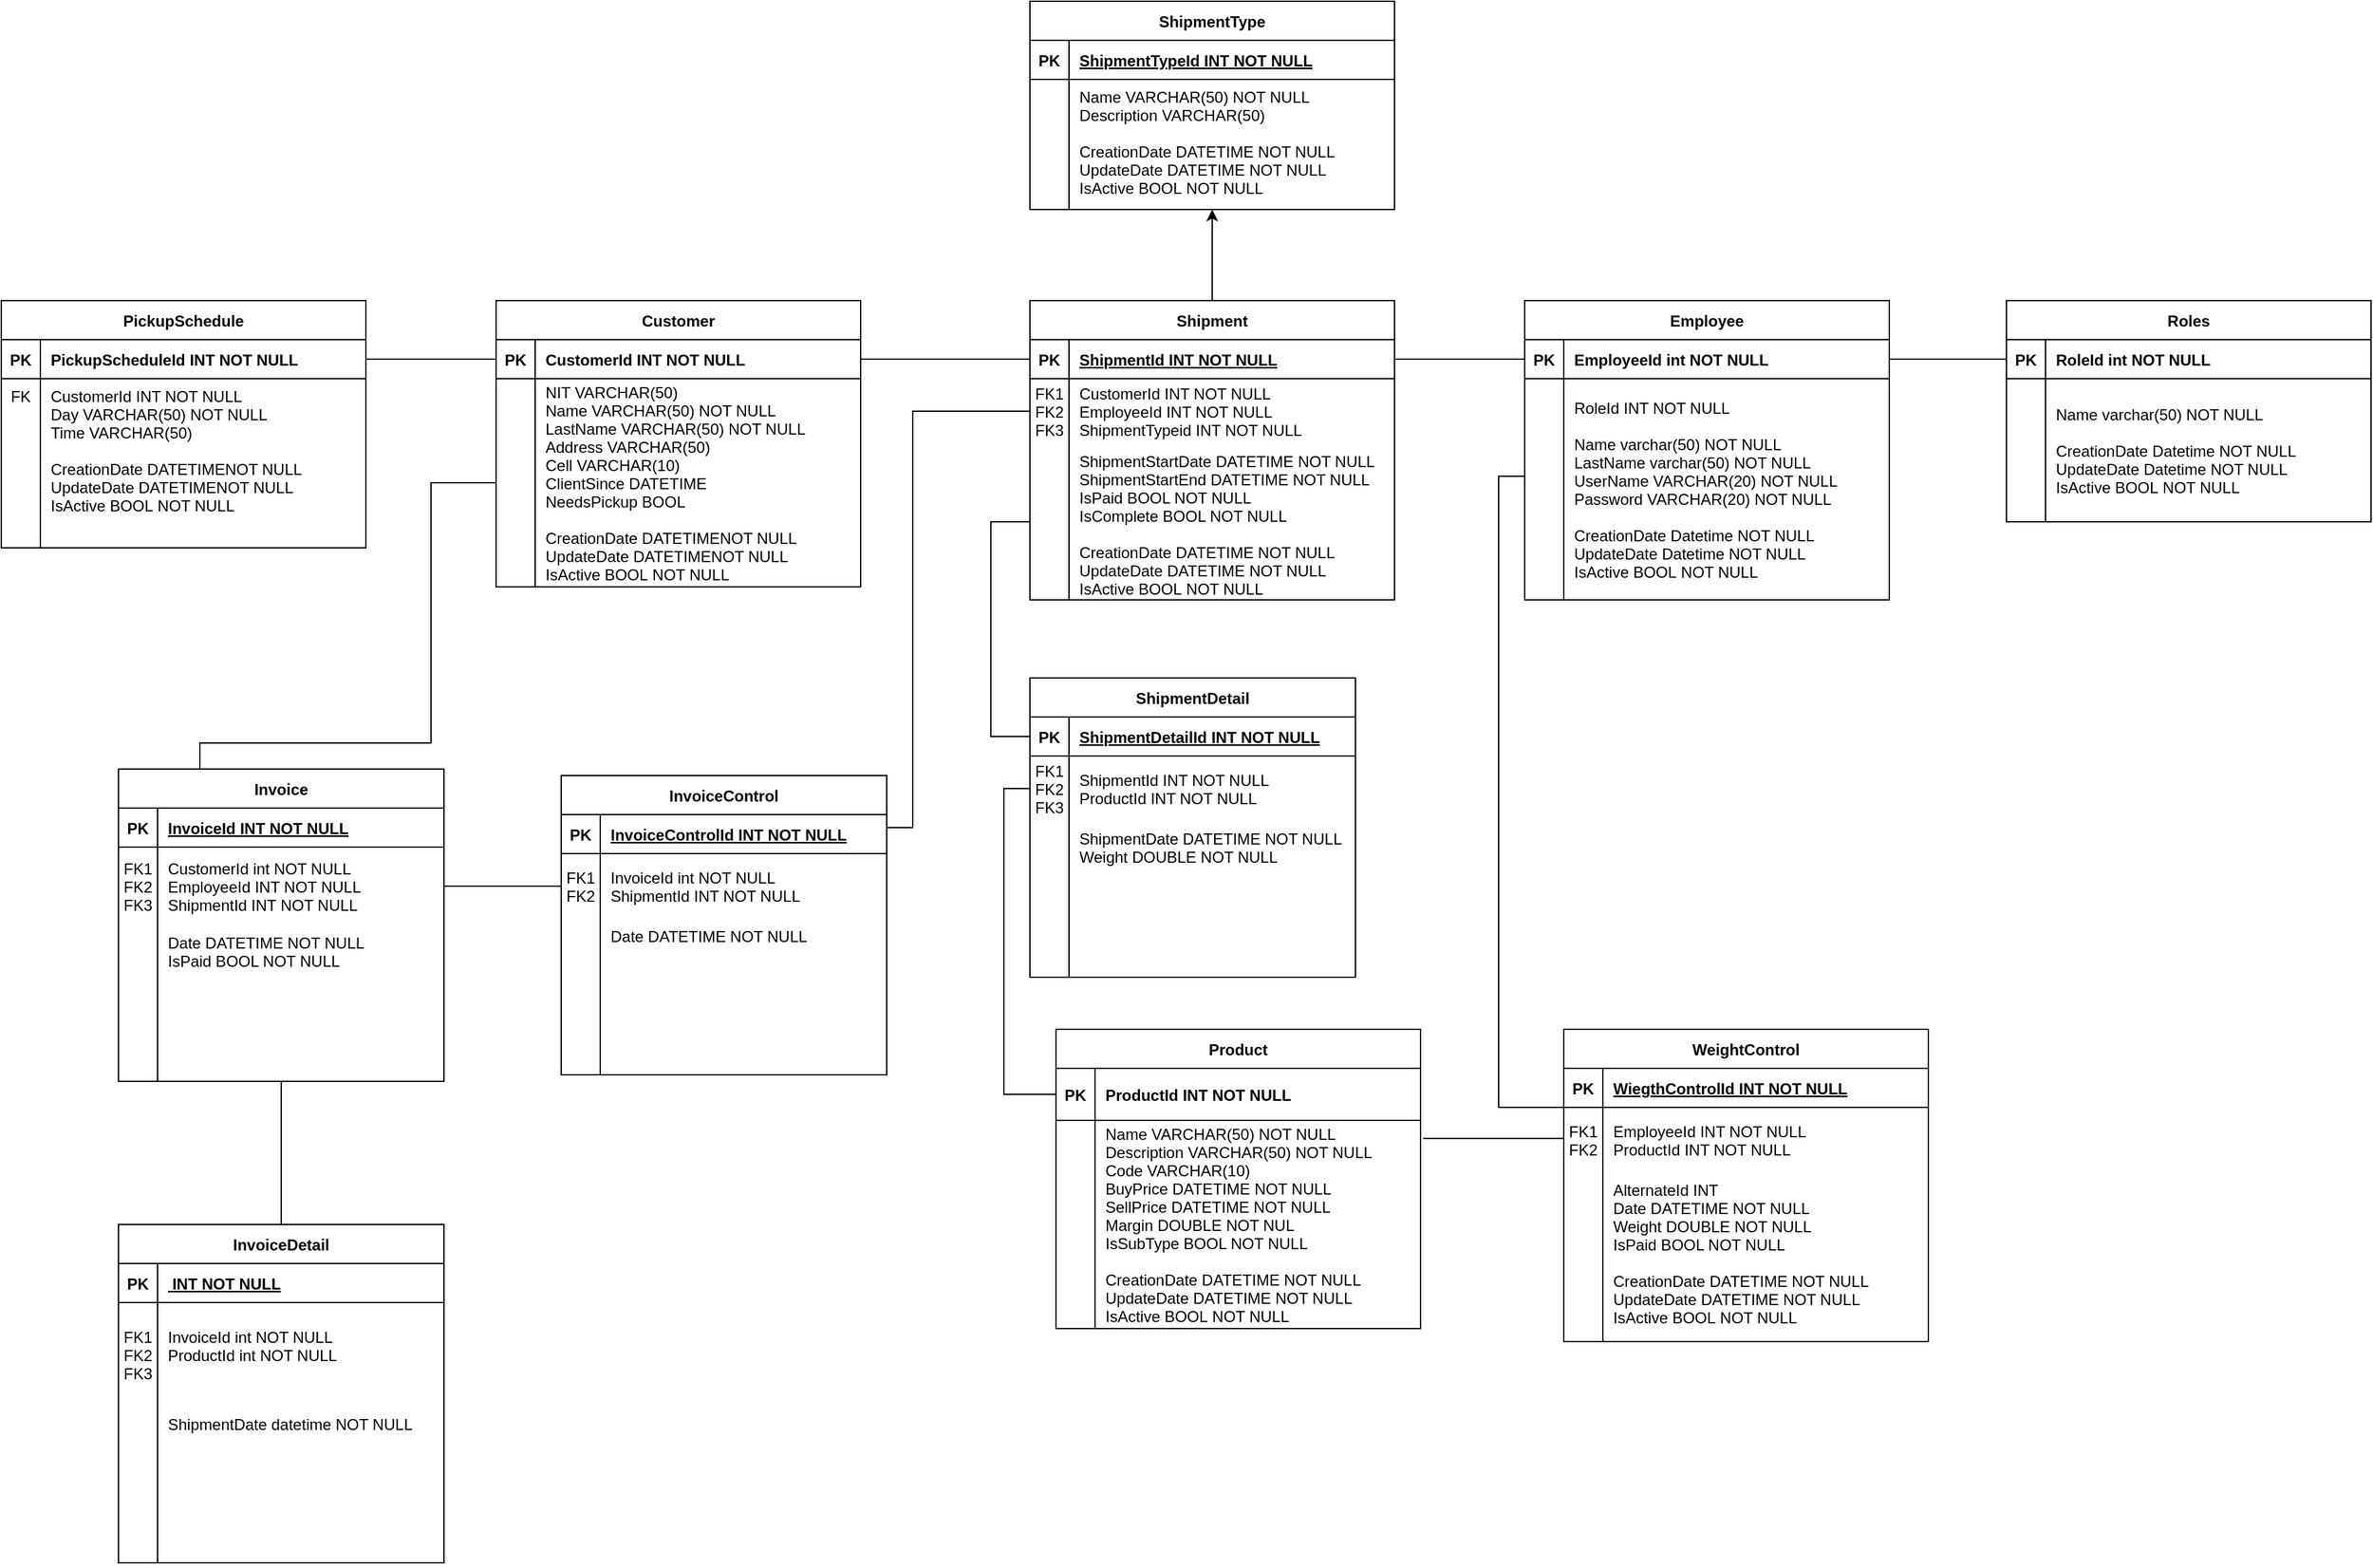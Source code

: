 <mxfile version="23.1.5" type="device">
  <diagram id="R2lEEEUBdFMjLlhIrx00" name="Page-1">
    <mxGraphModel dx="2284" dy="1838" grid="1" gridSize="10" guides="1" tooltips="1" connect="1" arrows="1" fold="1" page="1" pageScale="1" pageWidth="850" pageHeight="1100" math="0" shadow="0" extFonts="Permanent Marker^https://fonts.googleapis.com/css?family=Permanent+Marker">
      <root>
        <mxCell id="0" />
        <mxCell id="1" parent="0" />
        <mxCell id="C-vyLk0tnHw3VtMMgP7b-1" value="" style="edgeStyle=orthogonalEdgeStyle;endArrow=none;startArrow=none;endFill=0;startFill=0;entryX=0;entryY=0.5;entryDx=0;entryDy=0;rounded=0;exitX=1;exitY=0.5;exitDx=0;exitDy=0;" parent="1" source="C-vyLk0tnHw3VtMMgP7b-24" target="C-vyLk0tnHw3VtMMgP7b-14" edge="1">
          <mxGeometry width="100" height="100" relative="1" as="geometry">
            <mxPoint x="350" y="125" as="sourcePoint" />
            <mxPoint x="450" y="195" as="targetPoint" />
          </mxGeometry>
        </mxCell>
        <mxCell id="gQrmxajnOx5zgBlkdplH-11" value="" style="edgeStyle=orthogonalEdgeStyle;rounded=0;orthogonalLoop=1;jettySize=auto;html=1;" parent="1" source="C-vyLk0tnHw3VtMMgP7b-13" target="gQrmxajnOx5zgBlkdplH-1" edge="1">
          <mxGeometry relative="1" as="geometry" />
        </mxCell>
        <mxCell id="C-vyLk0tnHw3VtMMgP7b-13" value="Shipment" style="shape=table;startSize=30;container=1;collapsible=1;childLayout=tableLayout;fixedRows=1;rowLines=0;fontStyle=1;align=center;resizeLast=1;" parent="1" vertex="1">
          <mxGeometry x="490" y="80" width="280" height="230" as="geometry" />
        </mxCell>
        <mxCell id="C-vyLk0tnHw3VtMMgP7b-14" value="" style="shape=partialRectangle;collapsible=0;dropTarget=0;pointerEvents=0;fillColor=none;points=[[0,0.5],[1,0.5]];portConstraint=eastwest;top=0;left=0;right=0;bottom=1;" parent="C-vyLk0tnHw3VtMMgP7b-13" vertex="1">
          <mxGeometry y="30" width="280" height="30" as="geometry" />
        </mxCell>
        <mxCell id="C-vyLk0tnHw3VtMMgP7b-15" value="PK" style="shape=partialRectangle;overflow=hidden;connectable=0;fillColor=none;top=0;left=0;bottom=0;right=0;fontStyle=1;" parent="C-vyLk0tnHw3VtMMgP7b-14" vertex="1">
          <mxGeometry width="30" height="30" as="geometry">
            <mxRectangle width="30" height="30" as="alternateBounds" />
          </mxGeometry>
        </mxCell>
        <mxCell id="C-vyLk0tnHw3VtMMgP7b-16" value="ShipmentId INT NOT NULL " style="shape=partialRectangle;overflow=hidden;connectable=0;fillColor=none;top=0;left=0;bottom=0;right=0;align=left;spacingLeft=6;fontStyle=5;" parent="C-vyLk0tnHw3VtMMgP7b-14" vertex="1">
          <mxGeometry x="30" width="250" height="30" as="geometry">
            <mxRectangle width="250" height="30" as="alternateBounds" />
          </mxGeometry>
        </mxCell>
        <mxCell id="C-vyLk0tnHw3VtMMgP7b-17" value="" style="shape=partialRectangle;collapsible=0;dropTarget=0;pointerEvents=0;fillColor=none;points=[[0,0.5],[1,0.5]];portConstraint=eastwest;top=0;left=0;right=0;bottom=0;" parent="C-vyLk0tnHw3VtMMgP7b-13" vertex="1">
          <mxGeometry y="60" width="280" height="50" as="geometry" />
        </mxCell>
        <mxCell id="C-vyLk0tnHw3VtMMgP7b-18" value="FK1&#xa;FK2&#xa;FK3" style="shape=partialRectangle;overflow=hidden;connectable=0;fillColor=none;top=0;left=0;bottom=0;right=0;" parent="C-vyLk0tnHw3VtMMgP7b-17" vertex="1">
          <mxGeometry width="30" height="50" as="geometry">
            <mxRectangle width="30" height="50" as="alternateBounds" />
          </mxGeometry>
        </mxCell>
        <mxCell id="C-vyLk0tnHw3VtMMgP7b-19" value="CustomerId INT NOT NULL&#xa;EmployeeId INT NOT NULL&#xa;ShipmentTypeid INT NOT NULL" style="shape=partialRectangle;overflow=hidden;connectable=0;fillColor=none;top=0;left=0;bottom=0;right=0;align=left;spacingLeft=6;" parent="C-vyLk0tnHw3VtMMgP7b-17" vertex="1">
          <mxGeometry x="30" width="250" height="50" as="geometry">
            <mxRectangle width="250" height="50" as="alternateBounds" />
          </mxGeometry>
        </mxCell>
        <mxCell id="C-vyLk0tnHw3VtMMgP7b-20" value="" style="shape=partialRectangle;collapsible=0;dropTarget=0;pointerEvents=0;fillColor=none;points=[[0,0.5],[1,0.5]];portConstraint=eastwest;top=0;left=0;right=0;bottom=0;" parent="C-vyLk0tnHw3VtMMgP7b-13" vertex="1">
          <mxGeometry y="110" width="280" height="120" as="geometry" />
        </mxCell>
        <mxCell id="C-vyLk0tnHw3VtMMgP7b-21" value="" style="shape=partialRectangle;overflow=hidden;connectable=0;fillColor=none;top=0;left=0;bottom=0;right=0;" parent="C-vyLk0tnHw3VtMMgP7b-20" vertex="1">
          <mxGeometry width="30" height="120" as="geometry">
            <mxRectangle width="30" height="120" as="alternateBounds" />
          </mxGeometry>
        </mxCell>
        <mxCell id="C-vyLk0tnHw3VtMMgP7b-22" value="ShipmentStartDate DATETIME NOT NULL&#xa;ShipmentStartEnd DATETIME NOT NULL&#xa;IsPaid BOOL NOT NULL&#xa;IsComplete BOOL NOT NULL&#xa;&#xa;CreationDate DATETIME NOT NULL&#xa;UpdateDate DATETIME NOT NULL&#xa;IsActive BOOL NOT NULL&#xa;" style="shape=partialRectangle;overflow=hidden;connectable=0;fillColor=none;top=0;left=0;bottom=0;right=0;align=left;spacingLeft=6;verticalAlign=top;" parent="C-vyLk0tnHw3VtMMgP7b-20" vertex="1">
          <mxGeometry x="30" width="250" height="120" as="geometry">
            <mxRectangle width="250" height="120" as="alternateBounds" />
          </mxGeometry>
        </mxCell>
        <mxCell id="C-vyLk0tnHw3VtMMgP7b-23" value="Customer" style="shape=table;startSize=30;container=1;collapsible=1;childLayout=tableLayout;fixedRows=1;rowLines=0;fontStyle=1;align=center;resizeLast=1;" parent="1" vertex="1">
          <mxGeometry x="80" y="80" width="280" height="220" as="geometry" />
        </mxCell>
        <mxCell id="C-vyLk0tnHw3VtMMgP7b-24" value="" style="shape=partialRectangle;collapsible=0;dropTarget=0;pointerEvents=0;fillColor=none;points=[[0,0.5],[1,0.5]];portConstraint=eastwest;top=0;left=0;right=0;bottom=1;" parent="C-vyLk0tnHw3VtMMgP7b-23" vertex="1">
          <mxGeometry y="30" width="280" height="30" as="geometry" />
        </mxCell>
        <mxCell id="C-vyLk0tnHw3VtMMgP7b-25" value="PK" style="shape=partialRectangle;overflow=hidden;connectable=0;fillColor=none;top=0;left=0;bottom=0;right=0;fontStyle=1;" parent="C-vyLk0tnHw3VtMMgP7b-24" vertex="1">
          <mxGeometry width="30" height="30" as="geometry">
            <mxRectangle width="30" height="30" as="alternateBounds" />
          </mxGeometry>
        </mxCell>
        <mxCell id="C-vyLk0tnHw3VtMMgP7b-26" value="CustomerId INT NOT NULL" style="shape=partialRectangle;overflow=hidden;connectable=0;fillColor=none;top=0;left=0;bottom=0;right=0;align=left;spacingLeft=6;fontStyle=1;" parent="C-vyLk0tnHw3VtMMgP7b-24" vertex="1">
          <mxGeometry x="30" width="250" height="30" as="geometry">
            <mxRectangle width="250" height="30" as="alternateBounds" />
          </mxGeometry>
        </mxCell>
        <mxCell id="C-vyLk0tnHw3VtMMgP7b-27" value="" style="shape=partialRectangle;collapsible=0;dropTarget=0;pointerEvents=0;fillColor=none;points=[[0,0.5],[1,0.5]];portConstraint=eastwest;top=0;left=0;right=0;bottom=0;" parent="C-vyLk0tnHw3VtMMgP7b-23" vertex="1">
          <mxGeometry y="60" width="280" height="160" as="geometry" />
        </mxCell>
        <mxCell id="C-vyLk0tnHw3VtMMgP7b-28" value="" style="shape=partialRectangle;overflow=hidden;connectable=0;fillColor=none;top=0;left=0;bottom=0;right=0;" parent="C-vyLk0tnHw3VtMMgP7b-27" vertex="1">
          <mxGeometry width="30" height="160" as="geometry">
            <mxRectangle width="30" height="160" as="alternateBounds" />
          </mxGeometry>
        </mxCell>
        <mxCell id="C-vyLk0tnHw3VtMMgP7b-29" value="NIT VARCHAR(50) &#xa;Name VARCHAR(50) NOT NULL&#xa;LastName VARCHAR(50) NOT NULL&#xa;Address VARCHAR(50)&#xa;Cell VARCHAR(10)&#xa;ClientSince DATETIME&#xa;NeedsPickup BOOL&#xa;&#xa;CreationDate DATETIMENOT NULL&#xa;UpdateDate DATETIMENOT NULL&#xa;IsActive BOOL NOT NULL" style="shape=partialRectangle;overflow=hidden;connectable=0;fillColor=none;top=0;left=0;bottom=0;right=0;align=left;spacingLeft=6;" parent="C-vyLk0tnHw3VtMMgP7b-27" vertex="1">
          <mxGeometry x="30" width="250" height="160" as="geometry">
            <mxRectangle width="250" height="160" as="alternateBounds" />
          </mxGeometry>
        </mxCell>
        <mxCell id="TBNXCPiiPRnQF1iPvxt9-2" value="ShipmentDetail" style="shape=table;startSize=30;container=1;collapsible=1;childLayout=tableLayout;fixedRows=1;rowLines=0;fontStyle=1;align=center;resizeLast=1;" parent="1" vertex="1">
          <mxGeometry x="490" y="370" width="250" height="230" as="geometry" />
        </mxCell>
        <mxCell id="TBNXCPiiPRnQF1iPvxt9-3" value="" style="shape=partialRectangle;collapsible=0;dropTarget=0;pointerEvents=0;fillColor=none;points=[[0,0.5],[1,0.5]];portConstraint=eastwest;top=0;left=0;right=0;bottom=1;" parent="TBNXCPiiPRnQF1iPvxt9-2" vertex="1">
          <mxGeometry y="30" width="250" height="30" as="geometry" />
        </mxCell>
        <mxCell id="TBNXCPiiPRnQF1iPvxt9-4" value="PK" style="shape=partialRectangle;overflow=hidden;connectable=0;fillColor=none;top=0;left=0;bottom=0;right=0;fontStyle=1;" parent="TBNXCPiiPRnQF1iPvxt9-3" vertex="1">
          <mxGeometry width="30" height="30" as="geometry">
            <mxRectangle width="30" height="30" as="alternateBounds" />
          </mxGeometry>
        </mxCell>
        <mxCell id="TBNXCPiiPRnQF1iPvxt9-5" value="ShipmentDetailId INT NOT NULL " style="shape=partialRectangle;overflow=hidden;connectable=0;fillColor=none;top=0;left=0;bottom=0;right=0;align=left;spacingLeft=6;fontStyle=5;" parent="TBNXCPiiPRnQF1iPvxt9-3" vertex="1">
          <mxGeometry x="30" width="220" height="30" as="geometry">
            <mxRectangle width="220" height="30" as="alternateBounds" />
          </mxGeometry>
        </mxCell>
        <mxCell id="TBNXCPiiPRnQF1iPvxt9-6" value="" style="shape=partialRectangle;collapsible=0;dropTarget=0;pointerEvents=0;fillColor=none;points=[[0,0.5],[1,0.5]];portConstraint=eastwest;top=0;left=0;right=0;bottom=0;" parent="TBNXCPiiPRnQF1iPvxt9-2" vertex="1">
          <mxGeometry y="60" width="250" height="50" as="geometry" />
        </mxCell>
        <mxCell id="TBNXCPiiPRnQF1iPvxt9-7" value="FK1&#xa;FK2&#xa;FK3" style="shape=partialRectangle;overflow=hidden;connectable=0;fillColor=none;top=0;left=0;bottom=0;right=0;" parent="TBNXCPiiPRnQF1iPvxt9-6" vertex="1">
          <mxGeometry width="30" height="50" as="geometry">
            <mxRectangle width="30" height="50" as="alternateBounds" />
          </mxGeometry>
        </mxCell>
        <mxCell id="TBNXCPiiPRnQF1iPvxt9-8" value="ShipmentId INT NOT NULL&#xa;ProductId INT NOT NULL" style="shape=partialRectangle;overflow=hidden;connectable=0;fillColor=none;top=0;left=0;bottom=0;right=0;align=left;spacingLeft=6;" parent="TBNXCPiiPRnQF1iPvxt9-6" vertex="1">
          <mxGeometry x="30" width="220" height="50" as="geometry">
            <mxRectangle width="220" height="50" as="alternateBounds" />
          </mxGeometry>
        </mxCell>
        <mxCell id="TBNXCPiiPRnQF1iPvxt9-9" value="" style="shape=partialRectangle;collapsible=0;dropTarget=0;pointerEvents=0;fillColor=none;points=[[0,0.5],[1,0.5]];portConstraint=eastwest;top=0;left=0;right=0;bottom=0;" parent="TBNXCPiiPRnQF1iPvxt9-2" vertex="1">
          <mxGeometry y="110" width="250" height="120" as="geometry" />
        </mxCell>
        <mxCell id="TBNXCPiiPRnQF1iPvxt9-10" value="" style="shape=partialRectangle;overflow=hidden;connectable=0;fillColor=none;top=0;left=0;bottom=0;right=0;" parent="TBNXCPiiPRnQF1iPvxt9-9" vertex="1">
          <mxGeometry width="30" height="120" as="geometry">
            <mxRectangle width="30" height="120" as="alternateBounds" />
          </mxGeometry>
        </mxCell>
        <mxCell id="TBNXCPiiPRnQF1iPvxt9-11" value="ShipmentDate DATETIME NOT NULL&#xa;Weight DOUBLE NOT NULL" style="shape=partialRectangle;overflow=hidden;connectable=0;fillColor=none;top=0;left=0;bottom=0;right=0;align=left;spacingLeft=6;verticalAlign=top;" parent="TBNXCPiiPRnQF1iPvxt9-9" vertex="1">
          <mxGeometry x="30" width="220" height="120" as="geometry">
            <mxRectangle width="220" height="120" as="alternateBounds" />
          </mxGeometry>
        </mxCell>
        <mxCell id="TBNXCPiiPRnQF1iPvxt9-12" value="Product" style="shape=table;startSize=30;container=1;collapsible=1;childLayout=tableLayout;fixedRows=1;rowLines=0;fontStyle=1;align=center;resizeLast=1;" parent="1" vertex="1">
          <mxGeometry x="510" y="640" width="280" height="230" as="geometry" />
        </mxCell>
        <mxCell id="TBNXCPiiPRnQF1iPvxt9-13" value="" style="shape=partialRectangle;collapsible=0;dropTarget=0;pointerEvents=0;fillColor=none;points=[[0,0.5],[1,0.5]];portConstraint=eastwest;top=0;left=0;right=0;bottom=1;" parent="TBNXCPiiPRnQF1iPvxt9-12" vertex="1">
          <mxGeometry y="30" width="280" height="40" as="geometry" />
        </mxCell>
        <mxCell id="TBNXCPiiPRnQF1iPvxt9-14" value="PK" style="shape=partialRectangle;overflow=hidden;connectable=0;fillColor=none;top=0;left=0;bottom=0;right=0;fontStyle=1;" parent="TBNXCPiiPRnQF1iPvxt9-13" vertex="1">
          <mxGeometry width="30" height="40" as="geometry">
            <mxRectangle width="30" height="40" as="alternateBounds" />
          </mxGeometry>
        </mxCell>
        <mxCell id="TBNXCPiiPRnQF1iPvxt9-15" value="ProductId INT NOT NULL" style="shape=partialRectangle;overflow=hidden;connectable=0;fillColor=none;top=0;left=0;bottom=0;right=0;align=left;spacingLeft=6;fontStyle=1;" parent="TBNXCPiiPRnQF1iPvxt9-13" vertex="1">
          <mxGeometry x="30" width="250" height="40" as="geometry">
            <mxRectangle width="250" height="40" as="alternateBounds" />
          </mxGeometry>
        </mxCell>
        <mxCell id="TBNXCPiiPRnQF1iPvxt9-16" value="" style="shape=partialRectangle;collapsible=0;dropTarget=0;pointerEvents=0;fillColor=none;points=[[0,0.5],[1,0.5]];portConstraint=eastwest;top=0;left=0;right=0;bottom=0;" parent="TBNXCPiiPRnQF1iPvxt9-12" vertex="1">
          <mxGeometry y="70" width="280" height="160" as="geometry" />
        </mxCell>
        <mxCell id="TBNXCPiiPRnQF1iPvxt9-17" value="" style="shape=partialRectangle;overflow=hidden;connectable=0;fillColor=none;top=0;left=0;bottom=0;right=0;" parent="TBNXCPiiPRnQF1iPvxt9-16" vertex="1">
          <mxGeometry width="30" height="160" as="geometry">
            <mxRectangle width="30" height="160" as="alternateBounds" />
          </mxGeometry>
        </mxCell>
        <mxCell id="TBNXCPiiPRnQF1iPvxt9-18" value="Name VARCHAR(50) NOT NULL&#xa;Description VARCHAR(50) NOT NULL&#xa;Code VARCHAR(10)&#xa;BuyPrice DATETIME NOT NULL&#xa;SellPrice DATETIME NOT NULL&#xa;Margin DOUBLE NOT NUL&#xa;IsSubType BOOL NOT NULL&#xa;&#xa;CreationDate DATETIME NOT NULL&#xa;UpdateDate DATETIME NOT NULL&#xa;IsActive BOOL NOT NULL" style="shape=partialRectangle;overflow=hidden;connectable=0;fillColor=none;top=0;left=0;bottom=0;right=0;align=left;spacingLeft=6;" parent="TBNXCPiiPRnQF1iPvxt9-16" vertex="1">
          <mxGeometry x="30" width="250" height="160" as="geometry">
            <mxRectangle width="250" height="160" as="alternateBounds" />
          </mxGeometry>
        </mxCell>
        <mxCell id="TBNXCPiiPRnQF1iPvxt9-29" value="Employee" style="shape=table;startSize=30;container=1;collapsible=1;childLayout=tableLayout;fixedRows=1;rowLines=0;fontStyle=1;align=center;resizeLast=1;" parent="1" vertex="1">
          <mxGeometry x="870" y="80" width="280" height="230" as="geometry" />
        </mxCell>
        <mxCell id="TBNXCPiiPRnQF1iPvxt9-30" value="" style="shape=partialRectangle;collapsible=0;dropTarget=0;pointerEvents=0;fillColor=none;points=[[0,0.5],[1,0.5]];portConstraint=eastwest;top=0;left=0;right=0;bottom=1;" parent="TBNXCPiiPRnQF1iPvxt9-29" vertex="1">
          <mxGeometry y="30" width="280" height="30" as="geometry" />
        </mxCell>
        <mxCell id="TBNXCPiiPRnQF1iPvxt9-31" value="PK" style="shape=partialRectangle;overflow=hidden;connectable=0;fillColor=none;top=0;left=0;bottom=0;right=0;fontStyle=1;" parent="TBNXCPiiPRnQF1iPvxt9-30" vertex="1">
          <mxGeometry width="30" height="30" as="geometry">
            <mxRectangle width="30" height="30" as="alternateBounds" />
          </mxGeometry>
        </mxCell>
        <mxCell id="TBNXCPiiPRnQF1iPvxt9-32" value="EmployeeId int NOT NULL" style="shape=partialRectangle;overflow=hidden;connectable=0;fillColor=none;top=0;left=0;bottom=0;right=0;align=left;spacingLeft=6;fontStyle=1;" parent="TBNXCPiiPRnQF1iPvxt9-30" vertex="1">
          <mxGeometry x="30" width="250" height="30" as="geometry">
            <mxRectangle width="250" height="30" as="alternateBounds" />
          </mxGeometry>
        </mxCell>
        <mxCell id="TBNXCPiiPRnQF1iPvxt9-33" value="" style="shape=partialRectangle;collapsible=0;dropTarget=0;pointerEvents=0;fillColor=none;points=[[0,0.5],[1,0.5]];portConstraint=eastwest;top=0;left=0;right=0;bottom=0;" parent="TBNXCPiiPRnQF1iPvxt9-29" vertex="1">
          <mxGeometry y="60" width="280" height="170" as="geometry" />
        </mxCell>
        <mxCell id="TBNXCPiiPRnQF1iPvxt9-34" value="" style="shape=partialRectangle;overflow=hidden;connectable=0;fillColor=none;top=0;left=0;bottom=0;right=0;" parent="TBNXCPiiPRnQF1iPvxt9-33" vertex="1">
          <mxGeometry width="30" height="170" as="geometry">
            <mxRectangle width="30" height="170" as="alternateBounds" />
          </mxGeometry>
        </mxCell>
        <mxCell id="TBNXCPiiPRnQF1iPvxt9-35" value="RoleId INT NOT NULL&#xa;&#xa;Name varchar(50) NOT NULL&#xa;LastName varchar(50) NOT NULL&#xa;UserName VARCHAR(20) NOT NULL&#xa;Password VARCHAR(20) NOT NULL&#xa;&#xa;CreationDate Datetime NOT NULL&#xa;UpdateDate Datetime NOT NULL&#xa;IsActive BOOL NOT NULL" style="shape=partialRectangle;overflow=hidden;connectable=0;fillColor=none;top=0;left=0;bottom=0;right=0;align=left;spacingLeft=6;" parent="TBNXCPiiPRnQF1iPvxt9-33" vertex="1">
          <mxGeometry x="30" width="250" height="170" as="geometry">
            <mxRectangle width="250" height="170" as="alternateBounds" />
          </mxGeometry>
        </mxCell>
        <mxCell id="TBNXCPiiPRnQF1iPvxt9-36" value="Roles" style="shape=table;startSize=30;container=1;collapsible=1;childLayout=tableLayout;fixedRows=1;rowLines=0;fontStyle=1;align=center;resizeLast=1;" parent="1" vertex="1">
          <mxGeometry x="1240" y="80" width="280" height="170" as="geometry" />
        </mxCell>
        <mxCell id="TBNXCPiiPRnQF1iPvxt9-37" value="" style="shape=partialRectangle;collapsible=0;dropTarget=0;pointerEvents=0;fillColor=none;points=[[0,0.5],[1,0.5]];portConstraint=eastwest;top=0;left=0;right=0;bottom=1;" parent="TBNXCPiiPRnQF1iPvxt9-36" vertex="1">
          <mxGeometry y="30" width="280" height="30" as="geometry" />
        </mxCell>
        <mxCell id="TBNXCPiiPRnQF1iPvxt9-38" value="PK" style="shape=partialRectangle;overflow=hidden;connectable=0;fillColor=none;top=0;left=0;bottom=0;right=0;fontStyle=1;" parent="TBNXCPiiPRnQF1iPvxt9-37" vertex="1">
          <mxGeometry width="30" height="30" as="geometry">
            <mxRectangle width="30" height="30" as="alternateBounds" />
          </mxGeometry>
        </mxCell>
        <mxCell id="TBNXCPiiPRnQF1iPvxt9-39" value="RoleId int NOT NULL" style="shape=partialRectangle;overflow=hidden;connectable=0;fillColor=none;top=0;left=0;bottom=0;right=0;align=left;spacingLeft=6;fontStyle=1;" parent="TBNXCPiiPRnQF1iPvxt9-37" vertex="1">
          <mxGeometry x="30" width="250" height="30" as="geometry">
            <mxRectangle width="250" height="30" as="alternateBounds" />
          </mxGeometry>
        </mxCell>
        <mxCell id="TBNXCPiiPRnQF1iPvxt9-40" value="" style="shape=partialRectangle;collapsible=0;dropTarget=0;pointerEvents=0;fillColor=none;points=[[0,0.5],[1,0.5]];portConstraint=eastwest;top=0;left=0;right=0;bottom=0;" parent="TBNXCPiiPRnQF1iPvxt9-36" vertex="1">
          <mxGeometry y="60" width="280" height="110" as="geometry" />
        </mxCell>
        <mxCell id="TBNXCPiiPRnQF1iPvxt9-41" value="" style="shape=partialRectangle;overflow=hidden;connectable=0;fillColor=none;top=0;left=0;bottom=0;right=0;" parent="TBNXCPiiPRnQF1iPvxt9-40" vertex="1">
          <mxGeometry width="30" height="110" as="geometry">
            <mxRectangle width="30" height="110" as="alternateBounds" />
          </mxGeometry>
        </mxCell>
        <mxCell id="TBNXCPiiPRnQF1iPvxt9-42" value="Name varchar(50) NOT NULL&#xa;&#xa;CreationDate Datetime NOT NULL&#xa;UpdateDate Datetime NOT NULL&#xa;IsActive BOOL NOT NULL" style="shape=partialRectangle;overflow=hidden;connectable=0;fillColor=none;top=0;left=0;bottom=0;right=0;align=left;spacingLeft=6;" parent="TBNXCPiiPRnQF1iPvxt9-40" vertex="1">
          <mxGeometry x="30" width="250" height="110" as="geometry">
            <mxRectangle width="250" height="110" as="alternateBounds" />
          </mxGeometry>
        </mxCell>
        <mxCell id="TBNXCPiiPRnQF1iPvxt9-43" value="WeightControl" style="shape=table;startSize=30;container=1;collapsible=1;childLayout=tableLayout;fixedRows=1;rowLines=0;fontStyle=1;align=center;resizeLast=1;" parent="1" vertex="1">
          <mxGeometry x="900" y="640" width="280" height="240" as="geometry" />
        </mxCell>
        <mxCell id="TBNXCPiiPRnQF1iPvxt9-44" value="" style="shape=partialRectangle;collapsible=0;dropTarget=0;pointerEvents=0;fillColor=none;points=[[0,0.5],[1,0.5]];portConstraint=eastwest;top=0;left=0;right=0;bottom=1;" parent="TBNXCPiiPRnQF1iPvxt9-43" vertex="1">
          <mxGeometry y="30" width="280" height="30" as="geometry" />
        </mxCell>
        <mxCell id="TBNXCPiiPRnQF1iPvxt9-45" value="PK" style="shape=partialRectangle;overflow=hidden;connectable=0;fillColor=none;top=0;left=0;bottom=0;right=0;fontStyle=1;" parent="TBNXCPiiPRnQF1iPvxt9-44" vertex="1">
          <mxGeometry width="30" height="30" as="geometry">
            <mxRectangle width="30" height="30" as="alternateBounds" />
          </mxGeometry>
        </mxCell>
        <mxCell id="TBNXCPiiPRnQF1iPvxt9-46" value="WiegthControlId INT NOT NULL " style="shape=partialRectangle;overflow=hidden;connectable=0;fillColor=none;top=0;left=0;bottom=0;right=0;align=left;spacingLeft=6;fontStyle=5;" parent="TBNXCPiiPRnQF1iPvxt9-44" vertex="1">
          <mxGeometry x="30" width="250" height="30" as="geometry">
            <mxRectangle width="250" height="30" as="alternateBounds" />
          </mxGeometry>
        </mxCell>
        <mxCell id="TBNXCPiiPRnQF1iPvxt9-47" value="" style="shape=partialRectangle;collapsible=0;dropTarget=0;pointerEvents=0;fillColor=none;points=[[0,0.5],[1,0.5]];portConstraint=eastwest;top=0;left=0;right=0;bottom=0;" parent="TBNXCPiiPRnQF1iPvxt9-43" vertex="1">
          <mxGeometry y="60" width="280" height="50" as="geometry" />
        </mxCell>
        <mxCell id="TBNXCPiiPRnQF1iPvxt9-48" value="FK1&#xa;FK2" style="shape=partialRectangle;overflow=hidden;connectable=0;fillColor=none;top=0;left=0;bottom=0;right=0;" parent="TBNXCPiiPRnQF1iPvxt9-47" vertex="1">
          <mxGeometry width="30" height="50" as="geometry">
            <mxRectangle width="30" height="50" as="alternateBounds" />
          </mxGeometry>
        </mxCell>
        <mxCell id="TBNXCPiiPRnQF1iPvxt9-49" value="EmployeeId INT NOT NULL&#xa;ProductId INT NOT NULL" style="shape=partialRectangle;overflow=hidden;connectable=0;fillColor=none;top=0;left=0;bottom=0;right=0;align=left;spacingLeft=6;" parent="TBNXCPiiPRnQF1iPvxt9-47" vertex="1">
          <mxGeometry x="30" width="250" height="50" as="geometry">
            <mxRectangle width="250" height="50" as="alternateBounds" />
          </mxGeometry>
        </mxCell>
        <mxCell id="TBNXCPiiPRnQF1iPvxt9-50" value="" style="shape=partialRectangle;collapsible=0;dropTarget=0;pointerEvents=0;fillColor=none;points=[[0,0.5],[1,0.5]];portConstraint=eastwest;top=0;left=0;right=0;bottom=0;" parent="TBNXCPiiPRnQF1iPvxt9-43" vertex="1">
          <mxGeometry y="110" width="280" height="130" as="geometry" />
        </mxCell>
        <mxCell id="TBNXCPiiPRnQF1iPvxt9-51" value="" style="shape=partialRectangle;overflow=hidden;connectable=0;fillColor=none;top=0;left=0;bottom=0;right=0;" parent="TBNXCPiiPRnQF1iPvxt9-50" vertex="1">
          <mxGeometry width="30" height="130" as="geometry">
            <mxRectangle width="30" height="130" as="alternateBounds" />
          </mxGeometry>
        </mxCell>
        <mxCell id="TBNXCPiiPRnQF1iPvxt9-52" value="AlternateId INT &#xa;Date DATETIME NOT NULL&#xa;Weight DOUBLE NOT NULL&#xa;IsPaid BOOL NOT NULL&#xa;&#xa;CreationDate DATETIME NOT NULL&#xa;UpdateDate DATETIME NOT NULL&#xa;IsActive BOOL NOT NULL&#xa;" style="shape=partialRectangle;overflow=hidden;connectable=0;fillColor=none;top=0;left=0;bottom=0;right=0;align=left;spacingLeft=6;verticalAlign=top;" parent="TBNXCPiiPRnQF1iPvxt9-50" vertex="1">
          <mxGeometry x="30" width="250" height="130" as="geometry">
            <mxRectangle width="250" height="130" as="alternateBounds" />
          </mxGeometry>
        </mxCell>
        <mxCell id="TBNXCPiiPRnQF1iPvxt9-53" value="PickupSchedule" style="shape=table;startSize=30;container=1;collapsible=1;childLayout=tableLayout;fixedRows=1;rowLines=0;fontStyle=1;align=center;resizeLast=1;" parent="1" vertex="1">
          <mxGeometry x="-300" y="80" width="280" height="190" as="geometry" />
        </mxCell>
        <mxCell id="TBNXCPiiPRnQF1iPvxt9-54" value="" style="shape=partialRectangle;collapsible=0;dropTarget=0;pointerEvents=0;fillColor=none;points=[[0,0.5],[1,0.5]];portConstraint=eastwest;top=0;left=0;right=0;bottom=1;" parent="TBNXCPiiPRnQF1iPvxt9-53" vertex="1">
          <mxGeometry y="30" width="280" height="30" as="geometry" />
        </mxCell>
        <mxCell id="TBNXCPiiPRnQF1iPvxt9-55" value="PK" style="shape=partialRectangle;overflow=hidden;connectable=0;fillColor=none;top=0;left=0;bottom=0;right=0;fontStyle=1;" parent="TBNXCPiiPRnQF1iPvxt9-54" vertex="1">
          <mxGeometry width="30" height="30" as="geometry">
            <mxRectangle width="30" height="30" as="alternateBounds" />
          </mxGeometry>
        </mxCell>
        <mxCell id="TBNXCPiiPRnQF1iPvxt9-56" value="PickupScheduleId INT NOT NULL" style="shape=partialRectangle;overflow=hidden;connectable=0;fillColor=none;top=0;left=0;bottom=0;right=0;align=left;spacingLeft=6;fontStyle=1;" parent="TBNXCPiiPRnQF1iPvxt9-54" vertex="1">
          <mxGeometry x="30" width="250" height="30" as="geometry">
            <mxRectangle width="250" height="30" as="alternateBounds" />
          </mxGeometry>
        </mxCell>
        <mxCell id="TBNXCPiiPRnQF1iPvxt9-57" value="" style="shape=partialRectangle;collapsible=0;dropTarget=0;pointerEvents=0;fillColor=none;points=[[0,0.5],[1,0.5]];portConstraint=eastwest;top=0;left=0;right=0;bottom=0;" parent="TBNXCPiiPRnQF1iPvxt9-53" vertex="1">
          <mxGeometry y="60" width="280" height="130" as="geometry" />
        </mxCell>
        <mxCell id="TBNXCPiiPRnQF1iPvxt9-58" value="FK" style="shape=partialRectangle;overflow=hidden;connectable=0;fillColor=none;top=0;left=0;bottom=0;right=0;verticalAlign=top;" parent="TBNXCPiiPRnQF1iPvxt9-57" vertex="1">
          <mxGeometry width="30" height="130" as="geometry">
            <mxRectangle width="30" height="130" as="alternateBounds" />
          </mxGeometry>
        </mxCell>
        <mxCell id="TBNXCPiiPRnQF1iPvxt9-59" value="CustomerId INT NOT NULL&#xa;Day VARCHAR(50) NOT NULL&#xa;Time VARCHAR(50)&#xa;&#xa;CreationDate DATETIMENOT NULL&#xa;UpdateDate DATETIMENOT NULL&#xa;IsActive BOOL NOT NULL" style="shape=partialRectangle;overflow=hidden;connectable=0;fillColor=none;top=0;left=0;bottom=0;right=0;align=left;spacingLeft=6;verticalAlign=top;" parent="TBNXCPiiPRnQF1iPvxt9-57" vertex="1">
          <mxGeometry x="30" width="250" height="130" as="geometry">
            <mxRectangle width="250" height="130" as="alternateBounds" />
          </mxGeometry>
        </mxCell>
        <mxCell id="TBNXCPiiPRnQF1iPvxt9-60" value="" style="edgeStyle=orthogonalEdgeStyle;rounded=0;orthogonalLoop=1;jettySize=auto;html=1;endArrow=none;endFill=0;entryX=1;entryY=0.5;entryDx=0;entryDy=0;" parent="1" source="C-vyLk0tnHw3VtMMgP7b-24" target="TBNXCPiiPRnQF1iPvxt9-54" edge="1">
          <mxGeometry relative="1" as="geometry">
            <mxPoint x="10" y="160" as="targetPoint" />
          </mxGeometry>
        </mxCell>
        <mxCell id="TBNXCPiiPRnQF1iPvxt9-61" style="edgeStyle=orthogonalEdgeStyle;rounded=0;orthogonalLoop=1;jettySize=auto;html=1;exitX=0.25;exitY=0;exitDx=0;exitDy=0;endArrow=none;endFill=0;" parent="1" source="TBNXCPiiPRnQF1iPvxt9-19" target="C-vyLk0tnHw3VtMMgP7b-27" edge="1">
          <mxGeometry relative="1" as="geometry">
            <Array as="points">
              <mxPoint x="30" y="420" />
              <mxPoint x="30" y="220" />
            </Array>
          </mxGeometry>
        </mxCell>
        <mxCell id="TBNXCPiiPRnQF1iPvxt9-62" style="edgeStyle=orthogonalEdgeStyle;rounded=0;orthogonalLoop=1;jettySize=auto;html=1;exitX=0;exitY=0.5;exitDx=0;exitDy=0;endArrow=none;endFill=0;" parent="1" source="TBNXCPiiPRnQF1iPvxt9-3" target="C-vyLk0tnHw3VtMMgP7b-20" edge="1">
          <mxGeometry relative="1" as="geometry">
            <Array as="points">
              <mxPoint x="460" y="415" />
              <mxPoint x="460" y="250" />
            </Array>
          </mxGeometry>
        </mxCell>
        <mxCell id="TBNXCPiiPRnQF1iPvxt9-63" style="edgeStyle=orthogonalEdgeStyle;rounded=0;orthogonalLoop=1;jettySize=auto;html=1;exitX=0;exitY=0.5;exitDx=0;exitDy=0;entryX=0;entryY=0.5;entryDx=0;entryDy=0;endArrow=none;endFill=0;" parent="1" source="TBNXCPiiPRnQF1iPvxt9-13" target="TBNXCPiiPRnQF1iPvxt9-6" edge="1">
          <mxGeometry relative="1" as="geometry" />
        </mxCell>
        <mxCell id="TBNXCPiiPRnQF1iPvxt9-64" style="edgeStyle=orthogonalEdgeStyle;rounded=0;orthogonalLoop=1;jettySize=auto;html=1;exitX=1;exitY=0.5;exitDx=0;exitDy=0;entryX=0;entryY=0.5;entryDx=0;entryDy=0;endArrow=none;endFill=0;" parent="1" source="C-vyLk0tnHw3VtMMgP7b-14" target="TBNXCPiiPRnQF1iPvxt9-30" edge="1">
          <mxGeometry relative="1" as="geometry" />
        </mxCell>
        <mxCell id="TBNXCPiiPRnQF1iPvxt9-65" style="edgeStyle=orthogonalEdgeStyle;rounded=0;orthogonalLoop=1;jettySize=auto;html=1;exitX=1.007;exitY=0.087;exitDx=0;exitDy=0;entryX=0;entryY=0.5;entryDx=0;entryDy=0;endArrow=none;endFill=0;exitPerimeter=0;" parent="1" source="TBNXCPiiPRnQF1iPvxt9-16" target="TBNXCPiiPRnQF1iPvxt9-33" edge="1">
          <mxGeometry relative="1" as="geometry">
            <Array as="points">
              <mxPoint x="900" y="723" />
              <mxPoint x="900" y="700" />
              <mxPoint x="850" y="700" />
              <mxPoint x="850" y="215" />
            </Array>
          </mxGeometry>
        </mxCell>
        <mxCell id="TBNXCPiiPRnQF1iPvxt9-67" style="edgeStyle=orthogonalEdgeStyle;rounded=0;orthogonalLoop=1;jettySize=auto;html=1;exitX=0;exitY=0.5;exitDx=0;exitDy=0;startArrow=none;startFill=0;endArrow=none;endFill=0;entryX=1;entryY=0.5;entryDx=0;entryDy=0;" parent="1" source="TBNXCPiiPRnQF1iPvxt9-37" target="TBNXCPiiPRnQF1iPvxt9-30" edge="1">
          <mxGeometry relative="1" as="geometry" />
        </mxCell>
        <mxCell id="gQrmxajnOx5zgBlkdplH-1" value="ShipmentType" style="shape=table;startSize=30;container=1;collapsible=1;childLayout=tableLayout;fixedRows=1;rowLines=0;fontStyle=1;align=center;resizeLast=1;" parent="1" vertex="1">
          <mxGeometry x="490" y="-150" width="280" height="160" as="geometry" />
        </mxCell>
        <mxCell id="gQrmxajnOx5zgBlkdplH-2" value="" style="shape=partialRectangle;collapsible=0;dropTarget=0;pointerEvents=0;fillColor=none;points=[[0,0.5],[1,0.5]];portConstraint=eastwest;top=0;left=0;right=0;bottom=1;" parent="gQrmxajnOx5zgBlkdplH-1" vertex="1">
          <mxGeometry y="30" width="280" height="30" as="geometry" />
        </mxCell>
        <mxCell id="gQrmxajnOx5zgBlkdplH-3" value="PK" style="shape=partialRectangle;overflow=hidden;connectable=0;fillColor=none;top=0;left=0;bottom=0;right=0;fontStyle=1;" parent="gQrmxajnOx5zgBlkdplH-2" vertex="1">
          <mxGeometry width="30" height="30" as="geometry">
            <mxRectangle width="30" height="30" as="alternateBounds" />
          </mxGeometry>
        </mxCell>
        <mxCell id="gQrmxajnOx5zgBlkdplH-4" value="ShipmentTypeId INT NOT NULL " style="shape=partialRectangle;overflow=hidden;connectable=0;fillColor=none;top=0;left=0;bottom=0;right=0;align=left;spacingLeft=6;fontStyle=5;" parent="gQrmxajnOx5zgBlkdplH-2" vertex="1">
          <mxGeometry x="30" width="250" height="30" as="geometry">
            <mxRectangle width="250" height="30" as="alternateBounds" />
          </mxGeometry>
        </mxCell>
        <mxCell id="gQrmxajnOx5zgBlkdplH-8" value="" style="shape=partialRectangle;collapsible=0;dropTarget=0;pointerEvents=0;fillColor=none;points=[[0,0.5],[1,0.5]];portConstraint=eastwest;top=0;left=0;right=0;bottom=0;" parent="gQrmxajnOx5zgBlkdplH-1" vertex="1">
          <mxGeometry y="60" width="280" height="100" as="geometry" />
        </mxCell>
        <mxCell id="gQrmxajnOx5zgBlkdplH-9" value="" style="shape=partialRectangle;overflow=hidden;connectable=0;fillColor=none;top=0;left=0;bottom=0;right=0;" parent="gQrmxajnOx5zgBlkdplH-8" vertex="1">
          <mxGeometry width="30" height="100" as="geometry">
            <mxRectangle width="30" height="100" as="alternateBounds" />
          </mxGeometry>
        </mxCell>
        <mxCell id="gQrmxajnOx5zgBlkdplH-10" value="Name VARCHAR(50) NOT NULL&#xa;Description VARCHAR(50) &#xa;&#xa;CreationDate DATETIME NOT NULL&#xa;UpdateDate DATETIME NOT NULL&#xa;IsActive BOOL NOT NULL&#xa;" style="shape=partialRectangle;overflow=hidden;connectable=0;fillColor=none;top=0;left=0;bottom=0;right=0;align=left;spacingLeft=6;verticalAlign=top;" parent="gQrmxajnOx5zgBlkdplH-8" vertex="1">
          <mxGeometry x="30" width="250" height="100" as="geometry">
            <mxRectangle width="250" height="100" as="alternateBounds" />
          </mxGeometry>
        </mxCell>
        <mxCell id="gQrmxajnOx5zgBlkdplH-28" value="" style="edgeStyle=orthogonalEdgeStyle;rounded=0;orthogonalLoop=1;jettySize=auto;html=1;endArrow=none;endFill=0;" parent="1" source="TBNXCPiiPRnQF1iPvxt9-19" target="gQrmxajnOx5zgBlkdplH-18" edge="1">
          <mxGeometry relative="1" as="geometry" />
        </mxCell>
        <mxCell id="TBNXCPiiPRnQF1iPvxt9-19" value="Invoice" style="shape=table;startSize=30;container=1;collapsible=1;childLayout=tableLayout;fixedRows=1;rowLines=0;fontStyle=1;align=center;resizeLast=1;" parent="1" vertex="1">
          <mxGeometry x="-210" y="440" width="250" height="240" as="geometry" />
        </mxCell>
        <mxCell id="TBNXCPiiPRnQF1iPvxt9-20" value="" style="shape=partialRectangle;collapsible=0;dropTarget=0;pointerEvents=0;fillColor=none;points=[[0,0.5],[1,0.5]];portConstraint=eastwest;top=0;left=0;right=0;bottom=1;" parent="TBNXCPiiPRnQF1iPvxt9-19" vertex="1">
          <mxGeometry y="30" width="250" height="30" as="geometry" />
        </mxCell>
        <mxCell id="TBNXCPiiPRnQF1iPvxt9-21" value="PK" style="shape=partialRectangle;overflow=hidden;connectable=0;fillColor=none;top=0;left=0;bottom=0;right=0;fontStyle=1;" parent="TBNXCPiiPRnQF1iPvxt9-20" vertex="1">
          <mxGeometry width="30" height="30" as="geometry">
            <mxRectangle width="30" height="30" as="alternateBounds" />
          </mxGeometry>
        </mxCell>
        <mxCell id="TBNXCPiiPRnQF1iPvxt9-22" value="InvoiceId INT NOT NULL " style="shape=partialRectangle;overflow=hidden;connectable=0;fillColor=none;top=0;left=0;bottom=0;right=0;align=left;spacingLeft=6;fontStyle=5;" parent="TBNXCPiiPRnQF1iPvxt9-20" vertex="1">
          <mxGeometry x="30" width="220" height="30" as="geometry">
            <mxRectangle width="220" height="30" as="alternateBounds" />
          </mxGeometry>
        </mxCell>
        <mxCell id="TBNXCPiiPRnQF1iPvxt9-23" value="" style="shape=partialRectangle;collapsible=0;dropTarget=0;pointerEvents=0;fillColor=none;points=[[0,0.5],[1,0.5]];portConstraint=eastwest;top=0;left=0;right=0;bottom=0;" parent="TBNXCPiiPRnQF1iPvxt9-19" vertex="1">
          <mxGeometry y="60" width="250" height="60" as="geometry" />
        </mxCell>
        <mxCell id="TBNXCPiiPRnQF1iPvxt9-24" value="FK1&#xa;FK2&#xa;FK3" style="shape=partialRectangle;overflow=hidden;connectable=0;fillColor=none;top=0;left=0;bottom=0;right=0;" parent="TBNXCPiiPRnQF1iPvxt9-23" vertex="1">
          <mxGeometry width="30" height="60" as="geometry">
            <mxRectangle width="30" height="60" as="alternateBounds" />
          </mxGeometry>
        </mxCell>
        <mxCell id="TBNXCPiiPRnQF1iPvxt9-25" value="CustomerId int NOT NULL&#xa;EmployeeId INT NOT NULL&#xa;ShipmentId INT NOT NULL" style="shape=partialRectangle;overflow=hidden;connectable=0;fillColor=none;top=0;left=0;bottom=0;right=0;align=left;spacingLeft=6;" parent="TBNXCPiiPRnQF1iPvxt9-23" vertex="1">
          <mxGeometry x="30" width="220" height="60" as="geometry">
            <mxRectangle width="220" height="60" as="alternateBounds" />
          </mxGeometry>
        </mxCell>
        <mxCell id="TBNXCPiiPRnQF1iPvxt9-26" value="" style="shape=partialRectangle;collapsible=0;dropTarget=0;pointerEvents=0;fillColor=none;points=[[0,0.5],[1,0.5]];portConstraint=eastwest;top=0;left=0;right=0;bottom=0;" parent="TBNXCPiiPRnQF1iPvxt9-19" vertex="1">
          <mxGeometry y="120" width="250" height="120" as="geometry" />
        </mxCell>
        <mxCell id="TBNXCPiiPRnQF1iPvxt9-27" value="" style="shape=partialRectangle;overflow=hidden;connectable=0;fillColor=none;top=0;left=0;bottom=0;right=0;" parent="TBNXCPiiPRnQF1iPvxt9-26" vertex="1">
          <mxGeometry width="30" height="120" as="geometry">
            <mxRectangle width="30" height="120" as="alternateBounds" />
          </mxGeometry>
        </mxCell>
        <mxCell id="TBNXCPiiPRnQF1iPvxt9-28" value="Date DATETIME NOT NULL&#xa;IsPaid BOOL NOT NULL&#xa;" style="shape=partialRectangle;overflow=hidden;connectable=0;fillColor=none;top=0;left=0;bottom=0;right=0;align=left;spacingLeft=6;verticalAlign=top;" parent="TBNXCPiiPRnQF1iPvxt9-26" vertex="1">
          <mxGeometry x="30" width="220" height="120" as="geometry">
            <mxRectangle width="220" height="120" as="alternateBounds" />
          </mxGeometry>
        </mxCell>
        <mxCell id="gQrmxajnOx5zgBlkdplH-18" value="InvoiceDetail" style="shape=table;startSize=30;container=1;collapsible=1;childLayout=tableLayout;fixedRows=1;rowLines=0;fontStyle=1;align=center;resizeLast=1;" parent="1" vertex="1">
          <mxGeometry x="-210" y="790" width="250" height="260" as="geometry" />
        </mxCell>
        <mxCell id="gQrmxajnOx5zgBlkdplH-19" value="" style="shape=partialRectangle;collapsible=0;dropTarget=0;pointerEvents=0;fillColor=none;points=[[0,0.5],[1,0.5]];portConstraint=eastwest;top=0;left=0;right=0;bottom=1;" parent="gQrmxajnOx5zgBlkdplH-18" vertex="1">
          <mxGeometry y="30" width="250" height="30" as="geometry" />
        </mxCell>
        <mxCell id="gQrmxajnOx5zgBlkdplH-20" value="PK" style="shape=partialRectangle;overflow=hidden;connectable=0;fillColor=none;top=0;left=0;bottom=0;right=0;fontStyle=1;" parent="gQrmxajnOx5zgBlkdplH-19" vertex="1">
          <mxGeometry width="30" height="30" as="geometry">
            <mxRectangle width="30" height="30" as="alternateBounds" />
          </mxGeometry>
        </mxCell>
        <mxCell id="gQrmxajnOx5zgBlkdplH-21" value=" INT NOT NULL " style="shape=partialRectangle;overflow=hidden;connectable=0;fillColor=none;top=0;left=0;bottom=0;right=0;align=left;spacingLeft=6;fontStyle=5;" parent="gQrmxajnOx5zgBlkdplH-19" vertex="1">
          <mxGeometry x="30" width="220" height="30" as="geometry">
            <mxRectangle width="220" height="30" as="alternateBounds" />
          </mxGeometry>
        </mxCell>
        <mxCell id="gQrmxajnOx5zgBlkdplH-22" value="" style="shape=partialRectangle;collapsible=0;dropTarget=0;pointerEvents=0;fillColor=none;points=[[0,0.5],[1,0.5]];portConstraint=eastwest;top=0;left=0;right=0;bottom=0;" parent="gQrmxajnOx5zgBlkdplH-18" vertex="1">
          <mxGeometry y="60" width="250" height="80" as="geometry" />
        </mxCell>
        <mxCell id="gQrmxajnOx5zgBlkdplH-23" value="FK1&#xa;FK2&#xa;FK3" style="shape=partialRectangle;overflow=hidden;connectable=0;fillColor=none;top=0;left=0;bottom=0;right=0;" parent="gQrmxajnOx5zgBlkdplH-22" vertex="1">
          <mxGeometry width="30" height="80" as="geometry">
            <mxRectangle width="30" height="80" as="alternateBounds" />
          </mxGeometry>
        </mxCell>
        <mxCell id="gQrmxajnOx5zgBlkdplH-24" value="InvoiceId int NOT NULL&#xa;ProductId int NOT NULL&#xa;" style="shape=partialRectangle;overflow=hidden;connectable=0;fillColor=none;top=0;left=0;bottom=0;right=0;align=left;spacingLeft=6;" parent="gQrmxajnOx5zgBlkdplH-22" vertex="1">
          <mxGeometry x="30" width="220" height="80" as="geometry">
            <mxRectangle width="220" height="80" as="alternateBounds" />
          </mxGeometry>
        </mxCell>
        <mxCell id="gQrmxajnOx5zgBlkdplH-25" value="" style="shape=partialRectangle;collapsible=0;dropTarget=0;pointerEvents=0;fillColor=none;points=[[0,0.5],[1,0.5]];portConstraint=eastwest;top=0;left=0;right=0;bottom=0;" parent="gQrmxajnOx5zgBlkdplH-18" vertex="1">
          <mxGeometry y="140" width="250" height="120" as="geometry" />
        </mxCell>
        <mxCell id="gQrmxajnOx5zgBlkdplH-26" value="" style="shape=partialRectangle;overflow=hidden;connectable=0;fillColor=none;top=0;left=0;bottom=0;right=0;" parent="gQrmxajnOx5zgBlkdplH-25" vertex="1">
          <mxGeometry width="30" height="120" as="geometry">
            <mxRectangle width="30" height="120" as="alternateBounds" />
          </mxGeometry>
        </mxCell>
        <mxCell id="gQrmxajnOx5zgBlkdplH-27" value="ShipmentDate datetime NOT NULL&#xa;" style="shape=partialRectangle;overflow=hidden;connectable=0;fillColor=none;top=0;left=0;bottom=0;right=0;align=left;spacingLeft=6;verticalAlign=top;" parent="gQrmxajnOx5zgBlkdplH-25" vertex="1">
          <mxGeometry x="30" width="220" height="120" as="geometry">
            <mxRectangle width="220" height="120" as="alternateBounds" />
          </mxGeometry>
        </mxCell>
        <mxCell id="gQrmxajnOx5zgBlkdplH-44" style="edgeStyle=orthogonalEdgeStyle;rounded=0;orthogonalLoop=1;jettySize=auto;html=1;exitX=1;exitY=0.5;exitDx=0;exitDy=0;entryX=0;entryY=0.5;entryDx=0;entryDy=0;endArrow=none;endFill=0;" parent="1" source="gQrmxajnOx5zgBlkdplH-33" target="C-vyLk0tnHw3VtMMgP7b-17" edge="1">
          <mxGeometry relative="1" as="geometry">
            <Array as="points">
              <mxPoint x="400" y="485" />
              <mxPoint x="400" y="165" />
            </Array>
          </mxGeometry>
        </mxCell>
        <mxCell id="gQrmxajnOx5zgBlkdplH-32" value="InvoiceControl" style="shape=table;startSize=30;container=1;collapsible=1;childLayout=tableLayout;fixedRows=1;rowLines=0;fontStyle=1;align=center;resizeLast=1;" parent="1" vertex="1">
          <mxGeometry x="130" y="445" width="250" height="230" as="geometry" />
        </mxCell>
        <mxCell id="gQrmxajnOx5zgBlkdplH-33" value="" style="shape=partialRectangle;collapsible=0;dropTarget=0;pointerEvents=0;fillColor=none;points=[[0,0.5],[1,0.5]];portConstraint=eastwest;top=0;left=0;right=0;bottom=1;" parent="gQrmxajnOx5zgBlkdplH-32" vertex="1">
          <mxGeometry y="30" width="250" height="30" as="geometry" />
        </mxCell>
        <mxCell id="gQrmxajnOx5zgBlkdplH-34" value="PK" style="shape=partialRectangle;overflow=hidden;connectable=0;fillColor=none;top=0;left=0;bottom=0;right=0;fontStyle=1;" parent="gQrmxajnOx5zgBlkdplH-33" vertex="1">
          <mxGeometry width="30" height="30" as="geometry">
            <mxRectangle width="30" height="30" as="alternateBounds" />
          </mxGeometry>
        </mxCell>
        <mxCell id="gQrmxajnOx5zgBlkdplH-35" value="InvoiceControlId INT NOT NULL " style="shape=partialRectangle;overflow=hidden;connectable=0;fillColor=none;top=0;left=0;bottom=0;right=0;align=left;spacingLeft=6;fontStyle=5;" parent="gQrmxajnOx5zgBlkdplH-33" vertex="1">
          <mxGeometry x="30" width="220" height="30" as="geometry">
            <mxRectangle width="220" height="30" as="alternateBounds" />
          </mxGeometry>
        </mxCell>
        <mxCell id="gQrmxajnOx5zgBlkdplH-36" value="" style="shape=partialRectangle;collapsible=0;dropTarget=0;pointerEvents=0;fillColor=none;points=[[0,0.5],[1,0.5]];portConstraint=eastwest;top=0;left=0;right=0;bottom=0;" parent="gQrmxajnOx5zgBlkdplH-32" vertex="1">
          <mxGeometry y="60" width="250" height="50" as="geometry" />
        </mxCell>
        <mxCell id="gQrmxajnOx5zgBlkdplH-37" value="FK1&#xa;FK2" style="shape=partialRectangle;overflow=hidden;connectable=0;fillColor=none;top=0;left=0;bottom=0;right=0;" parent="gQrmxajnOx5zgBlkdplH-36" vertex="1">
          <mxGeometry width="30" height="50" as="geometry">
            <mxRectangle width="30" height="50" as="alternateBounds" />
          </mxGeometry>
        </mxCell>
        <mxCell id="gQrmxajnOx5zgBlkdplH-38" value="InvoiceId int NOT NULL&#xa;ShipmentId INT NOT NULL" style="shape=partialRectangle;overflow=hidden;connectable=0;fillColor=none;top=0;left=0;bottom=0;right=0;align=left;spacingLeft=6;" parent="gQrmxajnOx5zgBlkdplH-36" vertex="1">
          <mxGeometry x="30" width="220" height="50" as="geometry">
            <mxRectangle width="220" height="50" as="alternateBounds" />
          </mxGeometry>
        </mxCell>
        <mxCell id="gQrmxajnOx5zgBlkdplH-39" value="" style="shape=partialRectangle;collapsible=0;dropTarget=0;pointerEvents=0;fillColor=none;points=[[0,0.5],[1,0.5]];portConstraint=eastwest;top=0;left=0;right=0;bottom=0;" parent="gQrmxajnOx5zgBlkdplH-32" vertex="1">
          <mxGeometry y="110" width="250" height="120" as="geometry" />
        </mxCell>
        <mxCell id="gQrmxajnOx5zgBlkdplH-40" value="" style="shape=partialRectangle;overflow=hidden;connectable=0;fillColor=none;top=0;left=0;bottom=0;right=0;" parent="gQrmxajnOx5zgBlkdplH-39" vertex="1">
          <mxGeometry width="30" height="120" as="geometry">
            <mxRectangle width="30" height="120" as="alternateBounds" />
          </mxGeometry>
        </mxCell>
        <mxCell id="gQrmxajnOx5zgBlkdplH-41" value="Date DATETIME NOT NULL&#xa;" style="shape=partialRectangle;overflow=hidden;connectable=0;fillColor=none;top=0;left=0;bottom=0;right=0;align=left;spacingLeft=6;verticalAlign=top;" parent="gQrmxajnOx5zgBlkdplH-39" vertex="1">
          <mxGeometry x="30" width="220" height="120" as="geometry">
            <mxRectangle width="220" height="120" as="alternateBounds" />
          </mxGeometry>
        </mxCell>
        <mxCell id="gQrmxajnOx5zgBlkdplH-43" style="edgeStyle=orthogonalEdgeStyle;rounded=0;orthogonalLoop=1;jettySize=auto;html=1;exitX=1;exitY=0.5;exitDx=0;exitDy=0;entryX=0;entryY=0.5;entryDx=0;entryDy=0;endArrow=none;endFill=0;" parent="1" source="TBNXCPiiPRnQF1iPvxt9-23" target="gQrmxajnOx5zgBlkdplH-36" edge="1">
          <mxGeometry relative="1" as="geometry" />
        </mxCell>
      </root>
    </mxGraphModel>
  </diagram>
</mxfile>
